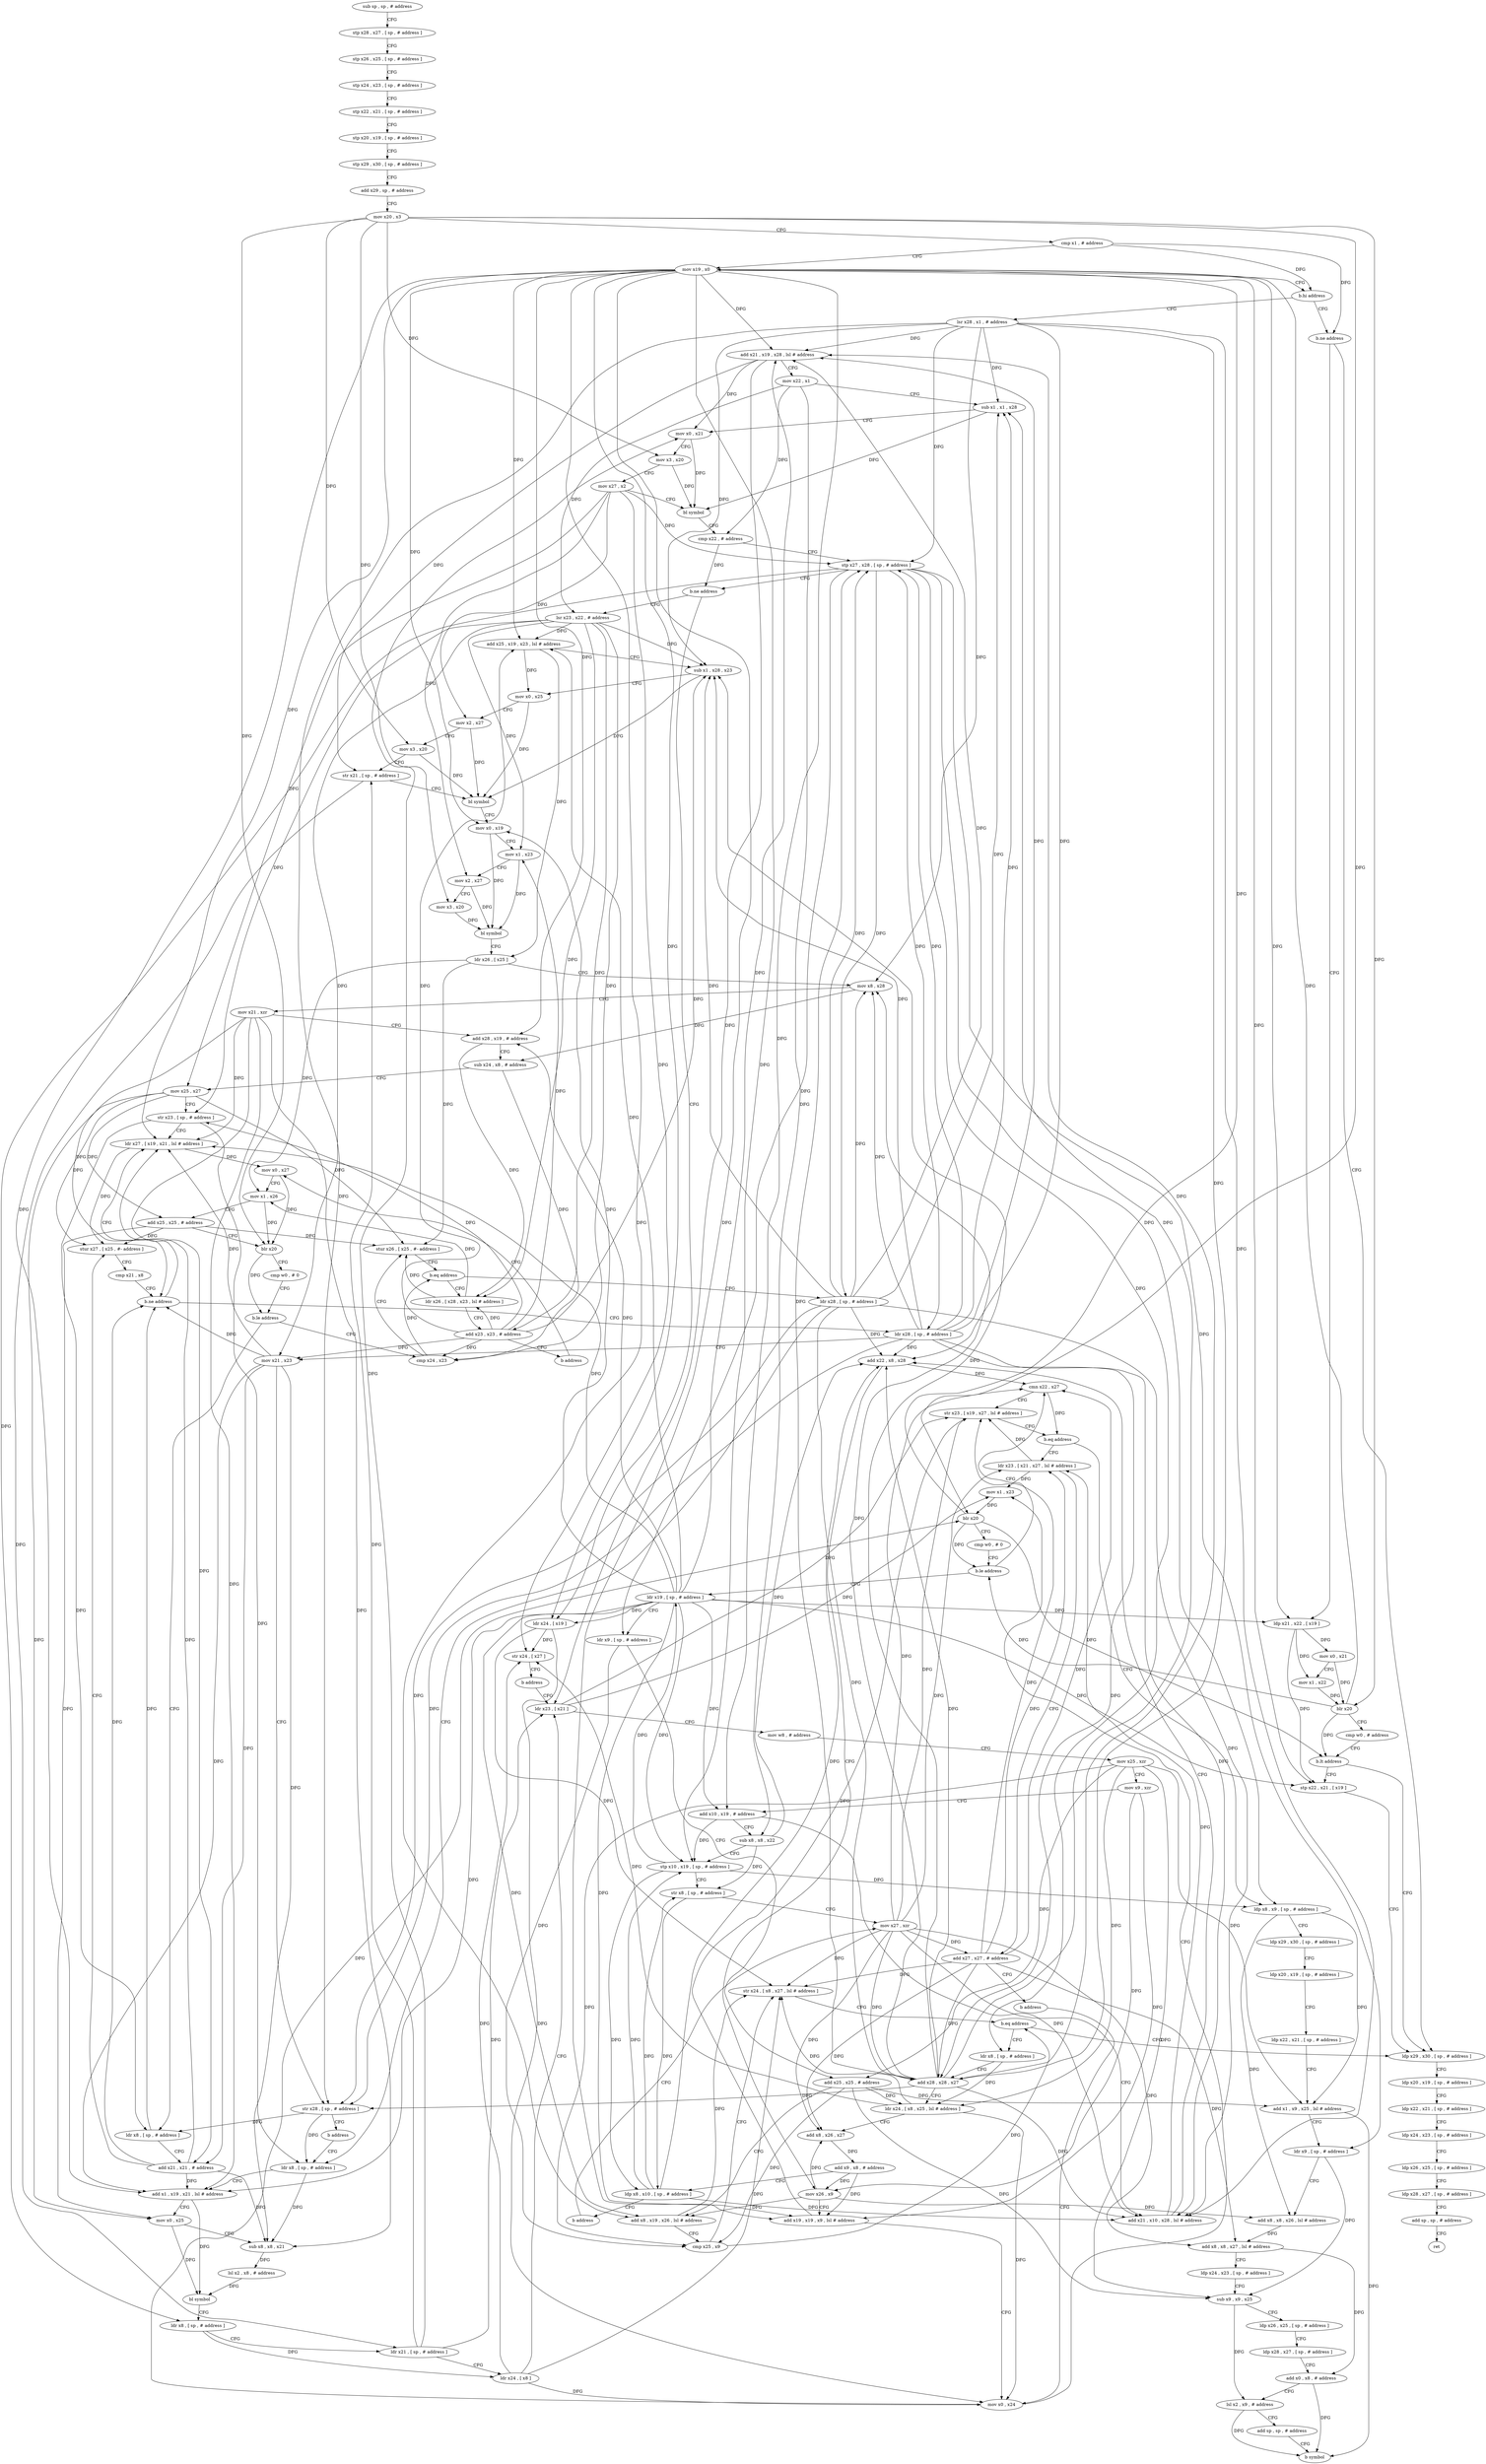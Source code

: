 digraph "func" {
"4272308" [label = "sub sp , sp , # address" ]
"4272312" [label = "stp x28 , x27 , [ sp , # address ]" ]
"4272316" [label = "stp x26 , x25 , [ sp , # address ]" ]
"4272320" [label = "stp x24 , x23 , [ sp , # address ]" ]
"4272324" [label = "stp x22 , x21 , [ sp , # address ]" ]
"4272328" [label = "stp x20 , x19 , [ sp , # address ]" ]
"4272332" [label = "stp x29 , x30 , [ sp , # address ]" ]
"4272336" [label = "add x29 , sp , # address" ]
"4272340" [label = "mov x20 , x3" ]
"4272344" [label = "cmp x1 , # address" ]
"4272348" [label = "mov x19 , x0" ]
"4272352" [label = "b.hi address" ]
"4272420" [label = "lsr x28 , x1 , # address" ]
"4272356" [label = "b.ne address" ]
"4272424" [label = "add x21 , x19 , x28 , lsl # address" ]
"4272428" [label = "mov x22 , x1" ]
"4272432" [label = "sub x1 , x1 , x28" ]
"4272436" [label = "mov x0 , x21" ]
"4272440" [label = "mov x3 , x20" ]
"4272444" [label = "mov x27 , x2" ]
"4272448" [label = "bl symbol" ]
"4272452" [label = "cmp x22 , # address" ]
"4272456" [label = "stp x27 , x28 , [ sp , # address ]" ]
"4272460" [label = "b.ne address" ]
"4272476" [label = "lsr x23 , x22 , # address" ]
"4272464" [label = "ldr x24 , [ x19 ]" ]
"4272388" [label = "ldp x29 , x30 , [ sp , # address ]" ]
"4272360" [label = "ldp x21 , x22 , [ x19 ]" ]
"4272480" [label = "add x25 , x19 , x23 , lsl # address" ]
"4272484" [label = "sub x1 , x28 , x23" ]
"4272488" [label = "mov x0 , x25" ]
"4272492" [label = "mov x2 , x27" ]
"4272496" [label = "mov x3 , x20" ]
"4272500" [label = "str x21 , [ sp , # address ]" ]
"4272504" [label = "bl symbol" ]
"4272508" [label = "mov x0 , x19" ]
"4272512" [label = "mov x1 , x23" ]
"4272516" [label = "mov x2 , x27" ]
"4272520" [label = "mov x3 , x20" ]
"4272524" [label = "bl symbol" ]
"4272528" [label = "ldr x26 , [ x25 ]" ]
"4272532" [label = "mov x8 , x28" ]
"4272536" [label = "mov x21 , xzr" ]
"4272540" [label = "add x28 , x19 , # address" ]
"4272544" [label = "sub x24 , x8 , # address" ]
"4272548" [label = "mov x25 , x27" ]
"4272552" [label = "str x23 , [ sp , # address ]" ]
"4272556" [label = "ldr x27 , [ x19 , x21 , lsl # address ]" ]
"4272468" [label = "str x24 , [ x27 ]" ]
"4272472" [label = "b address" ]
"4272684" [label = "ldr x23 , [ x21 ]" ]
"4272392" [label = "ldp x20 , x19 , [ sp , # address ]" ]
"4272396" [label = "ldp x22 , x21 , [ sp , # address ]" ]
"4272400" [label = "ldp x24 , x23 , [ sp , # address ]" ]
"4272404" [label = "ldp x26 , x25 , [ sp , # address ]" ]
"4272408" [label = "ldp x28 , x27 , [ sp , # address ]" ]
"4272412" [label = "add sp , sp , # address" ]
"4272416" [label = "ret" ]
"4272364" [label = "mov x0 , x21" ]
"4272368" [label = "mov x1 , x22" ]
"4272372" [label = "blr x20" ]
"4272376" [label = "cmp w0 , # address" ]
"4272380" [label = "b.lt address" ]
"4272384" [label = "stp x22 , x21 , [ x19 ]" ]
"4272608" [label = "ldr x8 , [ sp , # address ]" ]
"4272612" [label = "add x21 , x21 , # address" ]
"4272616" [label = "stur x27 , [ x25 , #- address ]" ]
"4272620" [label = "cmp x21 , x8" ]
"4272624" [label = "b.ne address" ]
"4272628" [label = "ldr x28 , [ sp , # address ]" ]
"4272584" [label = "cmp x24 , x23" ]
"4272588" [label = "stur x26 , [ x25 , #- address ]" ]
"4272592" [label = "b.eq address" ]
"4272644" [label = "ldr x28 , [ sp , # address ]" ]
"4272596" [label = "ldr x26 , [ x28 , x23 , lsl # address ]" ]
"4272688" [label = "mov w8 , # address" ]
"4272692" [label = "mov x25 , xzr" ]
"4272696" [label = "mov x9 , xzr" ]
"4272700" [label = "add x10 , x19 , # address" ]
"4272704" [label = "sub x8 , x8 , x22" ]
"4272708" [label = "stp x10 , x19 , [ sp , # address ]" ]
"4272712" [label = "str x8 , [ sp , # address ]" ]
"4272716" [label = "mov x27 , xzr" ]
"4272560" [label = "mov x0 , x27" ]
"4272632" [label = "mov x21 , x23" ]
"4272636" [label = "str x28 , [ sp , # address ]" ]
"4272640" [label = "b address" ]
"4272648" [label = "ldr x8 , [ sp , # address ]" ]
"4272600" [label = "add x23 , x23 , # address" ]
"4272604" [label = "b address" ]
"4272780" [label = "ldr x19 , [ sp , # address ]" ]
"4272784" [label = "ldr x9 , [ sp , # address ]" ]
"4272788" [label = "add x25 , x25 , # address" ]
"4272792" [label = "add x8 , x19 , x26 , lsl # address" ]
"4272796" [label = "cmp x25 , x9" ]
"4272800" [label = "str x24 , [ x8 , x27 , lsl # address ]" ]
"4272804" [label = "b.eq address" ]
"4272808" [label = "ldr x8 , [ sp , # address ]" ]
"4272756" [label = "cmn x22 , x27" ]
"4272760" [label = "str x23 , [ x19 , x27 , lsl # address ]" ]
"4272764" [label = "b.eq address" ]
"4272836" [label = "ldp x8 , x9 , [ sp , # address ]" ]
"4272768" [label = "ldr x23 , [ x21 , x27 , lsl # address ]" ]
"4272652" [label = "add x1 , x19 , x21 , lsl # address" ]
"4272656" [label = "mov x0 , x25" ]
"4272660" [label = "sub x8 , x8 , x21" ]
"4272664" [label = "lsl x2 , x8 , # address" ]
"4272668" [label = "bl symbol" ]
"4272672" [label = "ldr x8 , [ sp , # address ]" ]
"4272676" [label = "ldr x21 , [ sp , # address ]" ]
"4272680" [label = "ldr x24 , [ x8 ]" ]
"4272564" [label = "mov x1 , x26" ]
"4272568" [label = "add x25 , x25 , # address" ]
"4272572" [label = "blr x20" ]
"4272576" [label = "cmp w0 , # 0" ]
"4272580" [label = "b.le address" ]
"4272812" [label = "add x28 , x28 , x27" ]
"4272816" [label = "ldr x24 , [ x8 , x25 , lsl # address ]" ]
"4272820" [label = "add x8 , x26 , x27" ]
"4272824" [label = "add x9 , x8 , # address" ]
"4272828" [label = "ldp x8 , x10 , [ sp , # address ]" ]
"4272832" [label = "b address" ]
"4272840" [label = "ldp x29 , x30 , [ sp , # address ]" ]
"4272844" [label = "ldp x20 , x19 , [ sp , # address ]" ]
"4272848" [label = "ldp x22 , x21 , [ sp , # address ]" ]
"4272852" [label = "add x1 , x9 , x25 , lsl # address" ]
"4272856" [label = "ldr x9 , [ sp , # address ]" ]
"4272860" [label = "add x8 , x8 , x26 , lsl # address" ]
"4272864" [label = "add x8 , x8 , x27 , lsl # address" ]
"4272868" [label = "ldp x24 , x23 , [ sp , # address ]" ]
"4272872" [label = "sub x9 , x9 , x25" ]
"4272876" [label = "ldp x26 , x25 , [ sp , # address ]" ]
"4272880" [label = "ldp x28 , x27 , [ sp , # address ]" ]
"4272884" [label = "add x0 , x8 , # address" ]
"4272888" [label = "lsl x2 , x9 , # address" ]
"4272892" [label = "add sp , sp , # address" ]
"4272896" [label = "b symbol" ]
"4272772" [label = "add x27 , x27 , # address" ]
"4272776" [label = "b address" ]
"4272736" [label = "mov x0 , x24" ]
"4272720" [label = "add x21 , x10 , x28 , lsl # address" ]
"4272724" [label = "add x22 , x8 , x28" ]
"4272728" [label = "mov x26 , x9" ]
"4272732" [label = "add x19 , x19 , x9 , lsl # address" ]
"4272740" [label = "mov x1 , x23" ]
"4272744" [label = "blr x20" ]
"4272748" [label = "cmp w0 , # 0" ]
"4272752" [label = "b.le address" ]
"4272308" -> "4272312" [ label = "CFG" ]
"4272312" -> "4272316" [ label = "CFG" ]
"4272316" -> "4272320" [ label = "CFG" ]
"4272320" -> "4272324" [ label = "CFG" ]
"4272324" -> "4272328" [ label = "CFG" ]
"4272328" -> "4272332" [ label = "CFG" ]
"4272332" -> "4272336" [ label = "CFG" ]
"4272336" -> "4272340" [ label = "CFG" ]
"4272340" -> "4272344" [ label = "CFG" ]
"4272340" -> "4272440" [ label = "DFG" ]
"4272340" -> "4272496" [ label = "DFG" ]
"4272340" -> "4272520" [ label = "DFG" ]
"4272340" -> "4272372" [ label = "DFG" ]
"4272340" -> "4272572" [ label = "DFG" ]
"4272340" -> "4272744" [ label = "DFG" ]
"4272344" -> "4272348" [ label = "CFG" ]
"4272344" -> "4272352" [ label = "DFG" ]
"4272344" -> "4272356" [ label = "DFG" ]
"4272348" -> "4272352" [ label = "CFG" ]
"4272348" -> "4272424" [ label = "DFG" ]
"4272348" -> "4272480" [ label = "DFG" ]
"4272348" -> "4272508" [ label = "DFG" ]
"4272348" -> "4272540" [ label = "DFG" ]
"4272348" -> "4272464" [ label = "DFG" ]
"4272348" -> "4272360" [ label = "DFG" ]
"4272348" -> "4272556" [ label = "DFG" ]
"4272348" -> "4272700" [ label = "DFG" ]
"4272348" -> "4272708" [ label = "DFG" ]
"4272348" -> "4272384" [ label = "DFG" ]
"4272348" -> "4272732" [ label = "DFG" ]
"4272348" -> "4272792" [ label = "DFG" ]
"4272348" -> "4272652" [ label = "DFG" ]
"4272352" -> "4272420" [ label = "CFG" ]
"4272352" -> "4272356" [ label = "CFG" ]
"4272420" -> "4272424" [ label = "DFG" ]
"4272420" -> "4272432" [ label = "DFG" ]
"4272420" -> "4272456" [ label = "DFG" ]
"4272420" -> "4272484" [ label = "DFG" ]
"4272420" -> "4272532" [ label = "DFG" ]
"4272420" -> "4272720" [ label = "DFG" ]
"4272420" -> "4272724" [ label = "DFG" ]
"4272420" -> "4272636" [ label = "DFG" ]
"4272420" -> "4272812" [ label = "DFG" ]
"4272356" -> "4272388" [ label = "CFG" ]
"4272356" -> "4272360" [ label = "CFG" ]
"4272424" -> "4272428" [ label = "CFG" ]
"4272424" -> "4272436" [ label = "DFG" ]
"4272424" -> "4272500" [ label = "DFG" ]
"4272424" -> "4272684" [ label = "DFG" ]
"4272428" -> "4272432" [ label = "CFG" ]
"4272428" -> "4272452" [ label = "DFG" ]
"4272428" -> "4272476" [ label = "DFG" ]
"4272428" -> "4272704" [ label = "DFG" ]
"4272432" -> "4272436" [ label = "CFG" ]
"4272432" -> "4272448" [ label = "DFG" ]
"4272436" -> "4272440" [ label = "CFG" ]
"4272436" -> "4272448" [ label = "DFG" ]
"4272440" -> "4272444" [ label = "CFG" ]
"4272440" -> "4272448" [ label = "DFG" ]
"4272444" -> "4272448" [ label = "CFG" ]
"4272444" -> "4272456" [ label = "DFG" ]
"4272444" -> "4272492" [ label = "DFG" ]
"4272444" -> "4272516" [ label = "DFG" ]
"4272444" -> "4272548" [ label = "DFG" ]
"4272444" -> "4272468" [ label = "DFG" ]
"4272448" -> "4272452" [ label = "CFG" ]
"4272452" -> "4272456" [ label = "CFG" ]
"4272452" -> "4272460" [ label = "DFG" ]
"4272456" -> "4272460" [ label = "CFG" ]
"4272456" -> "4272672" [ label = "DFG" ]
"4272456" -> "4272808" [ label = "DFG" ]
"4272456" -> "4272836" [ label = "DFG" ]
"4272456" -> "4272628" [ label = "DFG" ]
"4272456" -> "4272644" [ label = "DFG" ]
"4272456" -> "4272784" [ label = "DFG" ]
"4272456" -> "4272856" [ label = "DFG" ]
"4272460" -> "4272476" [ label = "CFG" ]
"4272460" -> "4272464" [ label = "CFG" ]
"4272476" -> "4272480" [ label = "DFG" ]
"4272476" -> "4272484" [ label = "DFG" ]
"4272476" -> "4272512" [ label = "DFG" ]
"4272476" -> "4272552" [ label = "DFG" ]
"4272476" -> "4272584" [ label = "DFG" ]
"4272476" -> "4272632" [ label = "DFG" ]
"4272476" -> "4272596" [ label = "DFG" ]
"4272476" -> "4272600" [ label = "DFG" ]
"4272464" -> "4272468" [ label = "DFG" ]
"4272464" -> "4272736" [ label = "DFG" ]
"4272464" -> "4272800" [ label = "DFG" ]
"4272388" -> "4272392" [ label = "CFG" ]
"4272360" -> "4272364" [ label = "DFG" ]
"4272360" -> "4272384" [ label = "DFG" ]
"4272360" -> "4272368" [ label = "DFG" ]
"4272480" -> "4272484" [ label = "CFG" ]
"4272480" -> "4272488" [ label = "DFG" ]
"4272480" -> "4272528" [ label = "DFG" ]
"4272484" -> "4272488" [ label = "CFG" ]
"4272484" -> "4272504" [ label = "DFG" ]
"4272488" -> "4272492" [ label = "CFG" ]
"4272488" -> "4272504" [ label = "DFG" ]
"4272492" -> "4272496" [ label = "CFG" ]
"4272492" -> "4272504" [ label = "DFG" ]
"4272496" -> "4272500" [ label = "CFG" ]
"4272496" -> "4272504" [ label = "DFG" ]
"4272500" -> "4272504" [ label = "CFG" ]
"4272500" -> "4272676" [ label = "DFG" ]
"4272504" -> "4272508" [ label = "CFG" ]
"4272508" -> "4272512" [ label = "CFG" ]
"4272508" -> "4272524" [ label = "DFG" ]
"4272512" -> "4272516" [ label = "CFG" ]
"4272512" -> "4272524" [ label = "DFG" ]
"4272516" -> "4272520" [ label = "CFG" ]
"4272516" -> "4272524" [ label = "DFG" ]
"4272520" -> "4272524" [ label = "DFG" ]
"4272524" -> "4272528" [ label = "CFG" ]
"4272528" -> "4272532" [ label = "CFG" ]
"4272528" -> "4272564" [ label = "DFG" ]
"4272528" -> "4272588" [ label = "DFG" ]
"4272532" -> "4272536" [ label = "CFG" ]
"4272532" -> "4272544" [ label = "DFG" ]
"4272536" -> "4272540" [ label = "CFG" ]
"4272536" -> "4272556" [ label = "DFG" ]
"4272536" -> "4272612" [ label = "DFG" ]
"4272536" -> "4272624" [ label = "DFG" ]
"4272536" -> "4272652" [ label = "DFG" ]
"4272536" -> "4272660" [ label = "DFG" ]
"4272540" -> "4272544" [ label = "CFG" ]
"4272540" -> "4272596" [ label = "DFG" ]
"4272544" -> "4272548" [ label = "CFG" ]
"4272544" -> "4272584" [ label = "DFG" ]
"4272548" -> "4272552" [ label = "CFG" ]
"4272548" -> "4272568" [ label = "DFG" ]
"4272548" -> "4272616" [ label = "DFG" ]
"4272548" -> "4272588" [ label = "DFG" ]
"4272548" -> "4272656" [ label = "DFG" ]
"4272552" -> "4272556" [ label = "CFG" ]
"4272552" -> "4272608" [ label = "DFG" ]
"4272552" -> "4272648" [ label = "DFG" ]
"4272556" -> "4272560" [ label = "DFG" ]
"4272556" -> "4272616" [ label = "DFG" ]
"4272468" -> "4272472" [ label = "CFG" ]
"4272472" -> "4272684" [ label = "CFG" ]
"4272684" -> "4272688" [ label = "CFG" ]
"4272684" -> "4272740" [ label = "DFG" ]
"4272684" -> "4272760" [ label = "DFG" ]
"4272392" -> "4272396" [ label = "CFG" ]
"4272396" -> "4272400" [ label = "CFG" ]
"4272400" -> "4272404" [ label = "CFG" ]
"4272404" -> "4272408" [ label = "CFG" ]
"4272408" -> "4272412" [ label = "CFG" ]
"4272412" -> "4272416" [ label = "CFG" ]
"4272364" -> "4272368" [ label = "CFG" ]
"4272364" -> "4272372" [ label = "DFG" ]
"4272368" -> "4272372" [ label = "DFG" ]
"4272372" -> "4272376" [ label = "CFG" ]
"4272372" -> "4272348" [ label = "DFG" ]
"4272372" -> "4272380" [ label = "DFG" ]
"4272372" -> "4272752" [ label = "DFG" ]
"4272376" -> "4272380" [ label = "CFG" ]
"4272380" -> "4272388" [ label = "CFG" ]
"4272380" -> "4272384" [ label = "CFG" ]
"4272384" -> "4272388" [ label = "CFG" ]
"4272608" -> "4272612" [ label = "CFG" ]
"4272608" -> "4272624" [ label = "DFG" ]
"4272612" -> "4272616" [ label = "CFG" ]
"4272612" -> "4272556" [ label = "DFG" ]
"4272612" -> "4272624" [ label = "DFG" ]
"4272612" -> "4272652" [ label = "DFG" ]
"4272612" -> "4272660" [ label = "DFG" ]
"4272616" -> "4272620" [ label = "CFG" ]
"4272620" -> "4272624" [ label = "CFG" ]
"4272624" -> "4272556" [ label = "CFG" ]
"4272624" -> "4272628" [ label = "CFG" ]
"4272628" -> "4272632" [ label = "CFG" ]
"4272628" -> "4272424" [ label = "DFG" ]
"4272628" -> "4272432" [ label = "DFG" ]
"4272628" -> "4272456" [ label = "DFG" ]
"4272628" -> "4272532" [ label = "DFG" ]
"4272628" -> "4272720" [ label = "DFG" ]
"4272628" -> "4272724" [ label = "DFG" ]
"4272628" -> "4272484" [ label = "DFG" ]
"4272628" -> "4272636" [ label = "DFG" ]
"4272628" -> "4272812" [ label = "DFG" ]
"4272584" -> "4272588" [ label = "CFG" ]
"4272584" -> "4272592" [ label = "DFG" ]
"4272588" -> "4272592" [ label = "CFG" ]
"4272592" -> "4272644" [ label = "CFG" ]
"4272592" -> "4272596" [ label = "CFG" ]
"4272644" -> "4272648" [ label = "CFG" ]
"4272644" -> "4272424" [ label = "DFG" ]
"4272644" -> "4272432" [ label = "DFG" ]
"4272644" -> "4272456" [ label = "DFG" ]
"4272644" -> "4272532" [ label = "DFG" ]
"4272644" -> "4272720" [ label = "DFG" ]
"4272644" -> "4272724" [ label = "DFG" ]
"4272644" -> "4272636" [ label = "DFG" ]
"4272644" -> "4272484" [ label = "DFG" ]
"4272644" -> "4272812" [ label = "DFG" ]
"4272596" -> "4272600" [ label = "CFG" ]
"4272596" -> "4272564" [ label = "DFG" ]
"4272596" -> "4272588" [ label = "DFG" ]
"4272688" -> "4272692" [ label = "CFG" ]
"4272692" -> "4272696" [ label = "CFG" ]
"4272692" -> "4272788" [ label = "DFG" ]
"4272692" -> "4272796" [ label = "DFG" ]
"4272692" -> "4272816" [ label = "DFG" ]
"4272692" -> "4272852" [ label = "DFG" ]
"4272692" -> "4272872" [ label = "DFG" ]
"4272696" -> "4272700" [ label = "CFG" ]
"4272696" -> "4272728" [ label = "DFG" ]
"4272696" -> "4272732" [ label = "DFG" ]
"4272700" -> "4272704" [ label = "CFG" ]
"4272700" -> "4272708" [ label = "DFG" ]
"4272700" -> "4272720" [ label = "DFG" ]
"4272704" -> "4272708" [ label = "CFG" ]
"4272704" -> "4272712" [ label = "DFG" ]
"4272704" -> "4272724" [ label = "DFG" ]
"4272708" -> "4272712" [ label = "CFG" ]
"4272708" -> "4272828" [ label = "DFG" ]
"4272708" -> "4272780" [ label = "DFG" ]
"4272708" -> "4272836" [ label = "DFG" ]
"4272712" -> "4272716" [ label = "CFG" ]
"4272712" -> "4272828" [ label = "DFG" ]
"4272716" -> "4272720" [ label = "CFG" ]
"4272716" -> "4272800" [ label = "DFG" ]
"4272716" -> "4272756" [ label = "DFG" ]
"4272716" -> "4272760" [ label = "DFG" ]
"4272716" -> "4272812" [ label = "DFG" ]
"4272716" -> "4272820" [ label = "DFG" ]
"4272716" -> "4272864" [ label = "DFG" ]
"4272716" -> "4272768" [ label = "DFG" ]
"4272716" -> "4272772" [ label = "DFG" ]
"4272560" -> "4272564" [ label = "CFG" ]
"4272560" -> "4272572" [ label = "DFG" ]
"4272632" -> "4272636" [ label = "CFG" ]
"4272632" -> "4272556" [ label = "DFG" ]
"4272632" -> "4272612" [ label = "DFG" ]
"4272632" -> "4272624" [ label = "DFG" ]
"4272632" -> "4272652" [ label = "DFG" ]
"4272632" -> "4272660" [ label = "DFG" ]
"4272636" -> "4272640" [ label = "CFG" ]
"4272636" -> "4272608" [ label = "DFG" ]
"4272636" -> "4272648" [ label = "DFG" ]
"4272640" -> "4272648" [ label = "CFG" ]
"4272648" -> "4272652" [ label = "CFG" ]
"4272648" -> "4272660" [ label = "DFG" ]
"4272600" -> "4272604" [ label = "CFG" ]
"4272600" -> "4272480" [ label = "DFG" ]
"4272600" -> "4272484" [ label = "DFG" ]
"4272600" -> "4272512" [ label = "DFG" ]
"4272600" -> "4272552" [ label = "DFG" ]
"4272600" -> "4272584" [ label = "DFG" ]
"4272600" -> "4272632" [ label = "DFG" ]
"4272600" -> "4272596" [ label = "DFG" ]
"4272604" -> "4272560" [ label = "CFG" ]
"4272780" -> "4272784" [ label = "CFG" ]
"4272780" -> "4272508" [ label = "DFG" ]
"4272780" -> "4272540" [ label = "DFG" ]
"4272780" -> "4272464" [ label = "DFG" ]
"4272780" -> "4272360" [ label = "DFG" ]
"4272780" -> "4272700" [ label = "DFG" ]
"4272780" -> "4272708" [ label = "DFG" ]
"4272780" -> "4272424" [ label = "DFG" ]
"4272780" -> "4272480" [ label = "DFG" ]
"4272780" -> "4272556" [ label = "DFG" ]
"4272780" -> "4272384" [ label = "DFG" ]
"4272780" -> "4272732" [ label = "DFG" ]
"4272780" -> "4272792" [ label = "DFG" ]
"4272780" -> "4272652" [ label = "DFG" ]
"4272784" -> "4272788" [ label = "CFG" ]
"4272784" -> "4272796" [ label = "DFG" ]
"4272788" -> "4272792" [ label = "CFG" ]
"4272788" -> "4272796" [ label = "DFG" ]
"4272788" -> "4272816" [ label = "DFG" ]
"4272788" -> "4272852" [ label = "DFG" ]
"4272788" -> "4272872" [ label = "DFG" ]
"4272792" -> "4272796" [ label = "CFG" ]
"4272792" -> "4272800" [ label = "DFG" ]
"4272796" -> "4272800" [ label = "CFG" ]
"4272796" -> "4272804" [ label = "DFG" ]
"4272800" -> "4272804" [ label = "CFG" ]
"4272804" -> "4272388" [ label = "CFG" ]
"4272804" -> "4272808" [ label = "CFG" ]
"4272808" -> "4272812" [ label = "CFG" ]
"4272808" -> "4272816" [ label = "DFG" ]
"4272756" -> "4272760" [ label = "CFG" ]
"4272756" -> "4272764" [ label = "DFG" ]
"4272760" -> "4272764" [ label = "CFG" ]
"4272764" -> "4272836" [ label = "CFG" ]
"4272764" -> "4272768" [ label = "CFG" ]
"4272836" -> "4272840" [ label = "CFG" ]
"4272836" -> "4272860" [ label = "DFG" ]
"4272836" -> "4272852" [ label = "DFG" ]
"4272768" -> "4272772" [ label = "CFG" ]
"4272768" -> "4272740" [ label = "DFG" ]
"4272768" -> "4272760" [ label = "DFG" ]
"4272652" -> "4272656" [ label = "CFG" ]
"4272652" -> "4272668" [ label = "DFG" ]
"4272656" -> "4272660" [ label = "CFG" ]
"4272656" -> "4272668" [ label = "DFG" ]
"4272660" -> "4272664" [ label = "DFG" ]
"4272664" -> "4272668" [ label = "DFG" ]
"4272668" -> "4272672" [ label = "CFG" ]
"4272672" -> "4272676" [ label = "CFG" ]
"4272672" -> "4272680" [ label = "DFG" ]
"4272676" -> "4272680" [ label = "CFG" ]
"4272676" -> "4272436" [ label = "DFG" ]
"4272676" -> "4272500" [ label = "DFG" ]
"4272676" -> "4272684" [ label = "DFG" ]
"4272680" -> "4272684" [ label = "CFG" ]
"4272680" -> "4272468" [ label = "DFG" ]
"4272680" -> "4272736" [ label = "DFG" ]
"4272680" -> "4272800" [ label = "DFG" ]
"4272564" -> "4272568" [ label = "CFG" ]
"4272564" -> "4272572" [ label = "DFG" ]
"4272568" -> "4272572" [ label = "CFG" ]
"4272568" -> "4272616" [ label = "DFG" ]
"4272568" -> "4272588" [ label = "DFG" ]
"4272568" -> "4272656" [ label = "DFG" ]
"4272572" -> "4272576" [ label = "CFG" ]
"4272572" -> "4272580" [ label = "DFG" ]
"4272576" -> "4272580" [ label = "CFG" ]
"4272580" -> "4272608" [ label = "CFG" ]
"4272580" -> "4272584" [ label = "CFG" ]
"4272812" -> "4272816" [ label = "CFG" ]
"4272812" -> "4272424" [ label = "DFG" ]
"4272812" -> "4272432" [ label = "DFG" ]
"4272812" -> "4272456" [ label = "DFG" ]
"4272812" -> "4272532" [ label = "DFG" ]
"4272812" -> "4272720" [ label = "DFG" ]
"4272812" -> "4272724" [ label = "DFG" ]
"4272812" -> "4272636" [ label = "DFG" ]
"4272812" -> "4272484" [ label = "DFG" ]
"4272816" -> "4272820" [ label = "CFG" ]
"4272816" -> "4272468" [ label = "DFG" ]
"4272816" -> "4272736" [ label = "DFG" ]
"4272816" -> "4272800" [ label = "DFG" ]
"4272820" -> "4272824" [ label = "DFG" ]
"4272824" -> "4272828" [ label = "CFG" ]
"4272824" -> "4272728" [ label = "DFG" ]
"4272824" -> "4272732" [ label = "DFG" ]
"4272828" -> "4272832" [ label = "CFG" ]
"4272828" -> "4272708" [ label = "DFG" ]
"4272828" -> "4272712" [ label = "DFG" ]
"4272828" -> "4272724" [ label = "DFG" ]
"4272828" -> "4272720" [ label = "DFG" ]
"4272832" -> "4272716" [ label = "CFG" ]
"4272840" -> "4272844" [ label = "CFG" ]
"4272844" -> "4272848" [ label = "CFG" ]
"4272848" -> "4272852" [ label = "CFG" ]
"4272852" -> "4272856" [ label = "CFG" ]
"4272852" -> "4272896" [ label = "DFG" ]
"4272856" -> "4272860" [ label = "CFG" ]
"4272856" -> "4272872" [ label = "DFG" ]
"4272860" -> "4272864" [ label = "DFG" ]
"4272864" -> "4272868" [ label = "CFG" ]
"4272864" -> "4272884" [ label = "DFG" ]
"4272868" -> "4272872" [ label = "CFG" ]
"4272872" -> "4272876" [ label = "CFG" ]
"4272872" -> "4272888" [ label = "DFG" ]
"4272876" -> "4272880" [ label = "CFG" ]
"4272880" -> "4272884" [ label = "CFG" ]
"4272884" -> "4272888" [ label = "CFG" ]
"4272884" -> "4272896" [ label = "DFG" ]
"4272888" -> "4272892" [ label = "CFG" ]
"4272888" -> "4272896" [ label = "DFG" ]
"4272892" -> "4272896" [ label = "CFG" ]
"4272772" -> "4272776" [ label = "CFG" ]
"4272772" -> "4272756" [ label = "DFG" ]
"4272772" -> "4272812" [ label = "DFG" ]
"4272772" -> "4272820" [ label = "DFG" ]
"4272772" -> "4272864" [ label = "DFG" ]
"4272772" -> "4272768" [ label = "DFG" ]
"4272772" -> "4272800" [ label = "DFG" ]
"4272772" -> "4272760" [ label = "DFG" ]
"4272776" -> "4272736" [ label = "CFG" ]
"4272736" -> "4272740" [ label = "CFG" ]
"4272736" -> "4272744" [ label = "DFG" ]
"4272720" -> "4272724" [ label = "CFG" ]
"4272720" -> "4272768" [ label = "DFG" ]
"4272724" -> "4272728" [ label = "CFG" ]
"4272724" -> "4272756" [ label = "DFG" ]
"4272728" -> "4272732" [ label = "CFG" ]
"4272728" -> "4272792" [ label = "DFG" ]
"4272728" -> "4272820" [ label = "DFG" ]
"4272728" -> "4272860" [ label = "DFG" ]
"4272732" -> "4272736" [ label = "CFG" ]
"4272732" -> "4272760" [ label = "DFG" ]
"4272740" -> "4272744" [ label = "DFG" ]
"4272744" -> "4272748" [ label = "CFG" ]
"4272744" -> "4272348" [ label = "DFG" ]
"4272744" -> "4272380" [ label = "DFG" ]
"4272744" -> "4272752" [ label = "DFG" ]
"4272748" -> "4272752" [ label = "CFG" ]
"4272752" -> "4272780" [ label = "CFG" ]
"4272752" -> "4272756" [ label = "CFG" ]
}
